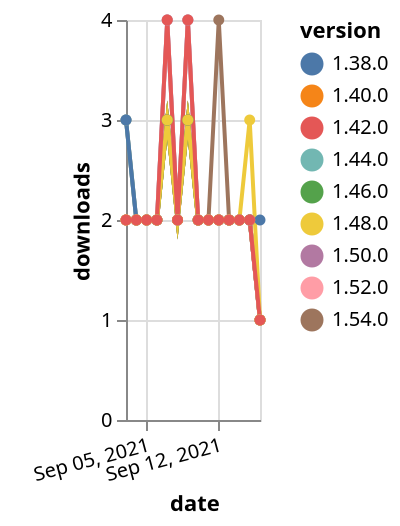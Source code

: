 {"$schema": "https://vega.github.io/schema/vega-lite/v5.json", "description": "A simple bar chart with embedded data.", "data": {"values": [{"date": "2021-09-03", "total": 239, "delta": 3, "version": "1.54.0"}, {"date": "2021-09-04", "total": 241, "delta": 2, "version": "1.54.0"}, {"date": "2021-09-05", "total": 243, "delta": 2, "version": "1.54.0"}, {"date": "2021-09-06", "total": 245, "delta": 2, "version": "1.54.0"}, {"date": "2021-09-07", "total": 248, "delta": 3, "version": "1.54.0"}, {"date": "2021-09-08", "total": 250, "delta": 2, "version": "1.54.0"}, {"date": "2021-09-09", "total": 253, "delta": 3, "version": "1.54.0"}, {"date": "2021-09-10", "total": 255, "delta": 2, "version": "1.54.0"}, {"date": "2021-09-11", "total": 257, "delta": 2, "version": "1.54.0"}, {"date": "2021-09-12", "total": 261, "delta": 4, "version": "1.54.0"}, {"date": "2021-09-13", "total": 263, "delta": 2, "version": "1.54.0"}, {"date": "2021-09-14", "total": 265, "delta": 2, "version": "1.54.0"}, {"date": "2021-09-15", "total": 267, "delta": 2, "version": "1.54.0"}, {"date": "2021-09-16", "total": 268, "delta": 1, "version": "1.54.0"}, {"date": "2021-09-03", "total": 1040, "delta": 2, "version": "1.50.0"}, {"date": "2021-09-04", "total": 1042, "delta": 2, "version": "1.50.0"}, {"date": "2021-09-05", "total": 1044, "delta": 2, "version": "1.50.0"}, {"date": "2021-09-06", "total": 1046, "delta": 2, "version": "1.50.0"}, {"date": "2021-09-07", "total": 1049, "delta": 3, "version": "1.50.0"}, {"date": "2021-09-08", "total": 1051, "delta": 2, "version": "1.50.0"}, {"date": "2021-09-09", "total": 1054, "delta": 3, "version": "1.50.0"}, {"date": "2021-09-10", "total": 1056, "delta": 2, "version": "1.50.0"}, {"date": "2021-09-11", "total": 1058, "delta": 2, "version": "1.50.0"}, {"date": "2021-09-12", "total": 1060, "delta": 2, "version": "1.50.0"}, {"date": "2021-09-13", "total": 1062, "delta": 2, "version": "1.50.0"}, {"date": "2021-09-14", "total": 1064, "delta": 2, "version": "1.50.0"}, {"date": "2021-09-15", "total": 1066, "delta": 2, "version": "1.50.0"}, {"date": "2021-09-16", "total": 1067, "delta": 1, "version": "1.50.0"}, {"date": "2021-09-03", "total": 2112, "delta": 3, "version": "1.44.0"}, {"date": "2021-09-04", "total": 2114, "delta": 2, "version": "1.44.0"}, {"date": "2021-09-05", "total": 2116, "delta": 2, "version": "1.44.0"}, {"date": "2021-09-06", "total": 2118, "delta": 2, "version": "1.44.0"}, {"date": "2021-09-07", "total": 2121, "delta": 3, "version": "1.44.0"}, {"date": "2021-09-08", "total": 2123, "delta": 2, "version": "1.44.0"}, {"date": "2021-09-09", "total": 2126, "delta": 3, "version": "1.44.0"}, {"date": "2021-09-10", "total": 2128, "delta": 2, "version": "1.44.0"}, {"date": "2021-09-11", "total": 2130, "delta": 2, "version": "1.44.0"}, {"date": "2021-09-12", "total": 2132, "delta": 2, "version": "1.44.0"}, {"date": "2021-09-13", "total": 2134, "delta": 2, "version": "1.44.0"}, {"date": "2021-09-14", "total": 2136, "delta": 2, "version": "1.44.0"}, {"date": "2021-09-15", "total": 2138, "delta": 2, "version": "1.44.0"}, {"date": "2021-09-16", "total": 2139, "delta": 1, "version": "1.44.0"}, {"date": "2021-09-03", "total": 3268, "delta": 3, "version": "1.38.0"}, {"date": "2021-09-04", "total": 3270, "delta": 2, "version": "1.38.0"}, {"date": "2021-09-05", "total": 3272, "delta": 2, "version": "1.38.0"}, {"date": "2021-09-06", "total": 3274, "delta": 2, "version": "1.38.0"}, {"date": "2021-09-07", "total": 3278, "delta": 4, "version": "1.38.0"}, {"date": "2021-09-08", "total": 3280, "delta": 2, "version": "1.38.0"}, {"date": "2021-09-09", "total": 3284, "delta": 4, "version": "1.38.0"}, {"date": "2021-09-10", "total": 3286, "delta": 2, "version": "1.38.0"}, {"date": "2021-09-11", "total": 3288, "delta": 2, "version": "1.38.0"}, {"date": "2021-09-12", "total": 3290, "delta": 2, "version": "1.38.0"}, {"date": "2021-09-13", "total": 3292, "delta": 2, "version": "1.38.0"}, {"date": "2021-09-14", "total": 3294, "delta": 2, "version": "1.38.0"}, {"date": "2021-09-15", "total": 3296, "delta": 2, "version": "1.38.0"}, {"date": "2021-09-16", "total": 3298, "delta": 2, "version": "1.38.0"}, {"date": "2021-09-03", "total": 2745, "delta": 2, "version": "1.40.0"}, {"date": "2021-09-04", "total": 2747, "delta": 2, "version": "1.40.0"}, {"date": "2021-09-05", "total": 2749, "delta": 2, "version": "1.40.0"}, {"date": "2021-09-06", "total": 2751, "delta": 2, "version": "1.40.0"}, {"date": "2021-09-07", "total": 2754, "delta": 3, "version": "1.40.0"}, {"date": "2021-09-08", "total": 2756, "delta": 2, "version": "1.40.0"}, {"date": "2021-09-09", "total": 2759, "delta": 3, "version": "1.40.0"}, {"date": "2021-09-10", "total": 2761, "delta": 2, "version": "1.40.0"}, {"date": "2021-09-11", "total": 2763, "delta": 2, "version": "1.40.0"}, {"date": "2021-09-12", "total": 2765, "delta": 2, "version": "1.40.0"}, {"date": "2021-09-13", "total": 2767, "delta": 2, "version": "1.40.0"}, {"date": "2021-09-14", "total": 2769, "delta": 2, "version": "1.40.0"}, {"date": "2021-09-15", "total": 2771, "delta": 2, "version": "1.40.0"}, {"date": "2021-09-16", "total": 2772, "delta": 1, "version": "1.40.0"}, {"date": "2021-09-03", "total": 1695, "delta": 2, "version": "1.46.0"}, {"date": "2021-09-04", "total": 1697, "delta": 2, "version": "1.46.0"}, {"date": "2021-09-05", "total": 1699, "delta": 2, "version": "1.46.0"}, {"date": "2021-09-06", "total": 1701, "delta": 2, "version": "1.46.0"}, {"date": "2021-09-07", "total": 1704, "delta": 3, "version": "1.46.0"}, {"date": "2021-09-08", "total": 1706, "delta": 2, "version": "1.46.0"}, {"date": "2021-09-09", "total": 1709, "delta": 3, "version": "1.46.0"}, {"date": "2021-09-10", "total": 1711, "delta": 2, "version": "1.46.0"}, {"date": "2021-09-11", "total": 1713, "delta": 2, "version": "1.46.0"}, {"date": "2021-09-12", "total": 1715, "delta": 2, "version": "1.46.0"}, {"date": "2021-09-13", "total": 1717, "delta": 2, "version": "1.46.0"}, {"date": "2021-09-14", "total": 1719, "delta": 2, "version": "1.46.0"}, {"date": "2021-09-15", "total": 1721, "delta": 2, "version": "1.46.0"}, {"date": "2021-09-16", "total": 1722, "delta": 1, "version": "1.46.0"}, {"date": "2021-09-03", "total": 746, "delta": 2, "version": "1.52.0"}, {"date": "2021-09-04", "total": 748, "delta": 2, "version": "1.52.0"}, {"date": "2021-09-05", "total": 750, "delta": 2, "version": "1.52.0"}, {"date": "2021-09-06", "total": 752, "delta": 2, "version": "1.52.0"}, {"date": "2021-09-07", "total": 756, "delta": 4, "version": "1.52.0"}, {"date": "2021-09-08", "total": 758, "delta": 2, "version": "1.52.0"}, {"date": "2021-09-09", "total": 762, "delta": 4, "version": "1.52.0"}, {"date": "2021-09-10", "total": 764, "delta": 2, "version": "1.52.0"}, {"date": "2021-09-11", "total": 766, "delta": 2, "version": "1.52.0"}, {"date": "2021-09-12", "total": 768, "delta": 2, "version": "1.52.0"}, {"date": "2021-09-13", "total": 770, "delta": 2, "version": "1.52.0"}, {"date": "2021-09-14", "total": 772, "delta": 2, "version": "1.52.0"}, {"date": "2021-09-15", "total": 774, "delta": 2, "version": "1.52.0"}, {"date": "2021-09-16", "total": 775, "delta": 1, "version": "1.52.0"}, {"date": "2021-09-03", "total": 1491, "delta": 2, "version": "1.48.0"}, {"date": "2021-09-04", "total": 1493, "delta": 2, "version": "1.48.0"}, {"date": "2021-09-05", "total": 1495, "delta": 2, "version": "1.48.0"}, {"date": "2021-09-06", "total": 1497, "delta": 2, "version": "1.48.0"}, {"date": "2021-09-07", "total": 1500, "delta": 3, "version": "1.48.0"}, {"date": "2021-09-08", "total": 1502, "delta": 2, "version": "1.48.0"}, {"date": "2021-09-09", "total": 1505, "delta": 3, "version": "1.48.0"}, {"date": "2021-09-10", "total": 1507, "delta": 2, "version": "1.48.0"}, {"date": "2021-09-11", "total": 1509, "delta": 2, "version": "1.48.0"}, {"date": "2021-09-12", "total": 1511, "delta": 2, "version": "1.48.0"}, {"date": "2021-09-13", "total": 1513, "delta": 2, "version": "1.48.0"}, {"date": "2021-09-14", "total": 1515, "delta": 2, "version": "1.48.0"}, {"date": "2021-09-15", "total": 1518, "delta": 3, "version": "1.48.0"}, {"date": "2021-09-16", "total": 1519, "delta": 1, "version": "1.48.0"}, {"date": "2021-09-03", "total": 2618, "delta": 2, "version": "1.42.0"}, {"date": "2021-09-04", "total": 2620, "delta": 2, "version": "1.42.0"}, {"date": "2021-09-05", "total": 2622, "delta": 2, "version": "1.42.0"}, {"date": "2021-09-06", "total": 2624, "delta": 2, "version": "1.42.0"}, {"date": "2021-09-07", "total": 2628, "delta": 4, "version": "1.42.0"}, {"date": "2021-09-08", "total": 2630, "delta": 2, "version": "1.42.0"}, {"date": "2021-09-09", "total": 2634, "delta": 4, "version": "1.42.0"}, {"date": "2021-09-10", "total": 2636, "delta": 2, "version": "1.42.0"}, {"date": "2021-09-11", "total": 2638, "delta": 2, "version": "1.42.0"}, {"date": "2021-09-12", "total": 2640, "delta": 2, "version": "1.42.0"}, {"date": "2021-09-13", "total": 2642, "delta": 2, "version": "1.42.0"}, {"date": "2021-09-14", "total": 2644, "delta": 2, "version": "1.42.0"}, {"date": "2021-09-15", "total": 2646, "delta": 2, "version": "1.42.0"}, {"date": "2021-09-16", "total": 2647, "delta": 1, "version": "1.42.0"}]}, "width": "container", "mark": {"type": "line", "point": {"filled": true}}, "encoding": {"x": {"field": "date", "type": "temporal", "timeUnit": "yearmonthdate", "title": "date", "axis": {"labelAngle": -15}}, "y": {"field": "delta", "type": "quantitative", "title": "downloads"}, "color": {"field": "version", "type": "nominal"}, "tooltip": {"field": "delta"}}}
